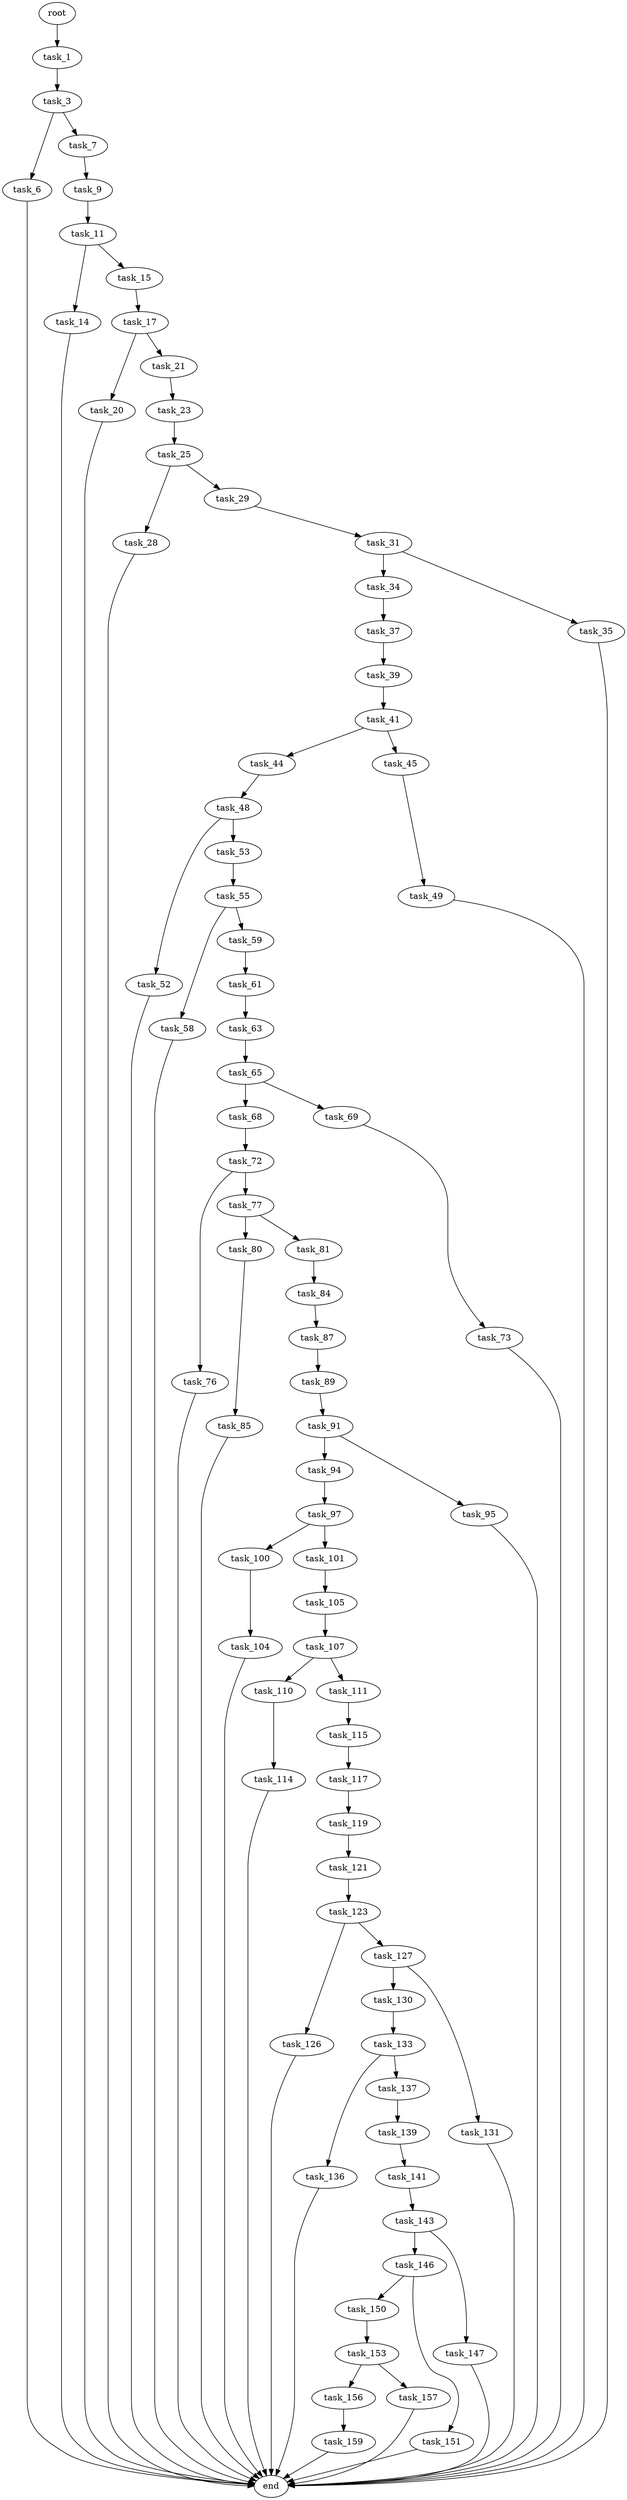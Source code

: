 digraph G {
  root [size="0.000000"];
  task_1 [size="14502888967.000000"];
  task_3 [size="40032736059.000000"];
  task_6 [size="3729173743.000000"];
  task_7 [size="8589934592.000000"];
  task_9 [size="221686428092.000000"];
  task_11 [size="498442081774.000000"];
  task_14 [size="537701575847.000000"];
  task_15 [size="130503466036.000000"];
  task_17 [size="4611345286.000000"];
  task_20 [size="134217728000.000000"];
  task_21 [size="549755813888.000000"];
  task_23 [size="16834745216.000000"];
  task_25 [size="14003947634.000000"];
  task_28 [size="98481815761.000000"];
  task_29 [size="546774555475.000000"];
  task_31 [size="205899885560.000000"];
  task_34 [size="34244099079.000000"];
  task_35 [size="17095668936.000000"];
  task_37 [size="5440643874.000000"];
  task_39 [size="8589934592.000000"];
  task_41 [size="1073741824000.000000"];
  task_44 [size="26920105946.000000"];
  task_45 [size="16160552409.000000"];
  task_48 [size="38821121326.000000"];
  task_49 [size="29419213943.000000"];
  task_52 [size="68719476736.000000"];
  task_53 [size="28991029248.000000"];
  task_55 [size="68719476736.000000"];
  task_58 [size="80442777881.000000"];
  task_59 [size="368293445632.000000"];
  task_61 [size="201165529224.000000"];
  task_63 [size="109294926437.000000"];
  task_65 [size="15027421380.000000"];
  task_68 [size="374634140.000000"];
  task_69 [size="975851356763.000000"];
  task_72 [size="1034710489287.000000"];
  task_73 [size="898134499101.000000"];
  task_76 [size="13299779242.000000"];
  task_77 [size="16895576043.000000"];
  task_80 [size="15866391173.000000"];
  task_81 [size="468933431097.000000"];
  task_84 [size="17464289484.000000"];
  task_85 [size="10156694877.000000"];
  task_87 [size="8409458233.000000"];
  task_89 [size="709743816470.000000"];
  task_91 [size="28991029248.000000"];
  task_94 [size="134217728000.000000"];
  task_95 [size="68719476736.000000"];
  task_97 [size="7484415758.000000"];
  task_100 [size="41353602299.000000"];
  task_101 [size="549755813888.000000"];
  task_104 [size="27962415979.000000"];
  task_105 [size="116990796214.000000"];
  task_107 [size="23103095054.000000"];
  task_110 [size="68719476736.000000"];
  task_111 [size="21870164589.000000"];
  task_114 [size="608509699648.000000"];
  task_115 [size="8589934592.000000"];
  task_117 [size="48434035922.000000"];
  task_119 [size="173025880883.000000"];
  task_121 [size="5010933068.000000"];
  task_123 [size="253880717520.000000"];
  task_126 [size="12200201694.000000"];
  task_127 [size="784696181218.000000"];
  task_130 [size="134217728000.000000"];
  task_131 [size="28991029248.000000"];
  task_133 [size="270068570147.000000"];
  task_136 [size="8589934592.000000"];
  task_137 [size="782757789696.000000"];
  task_139 [size="341905337760.000000"];
  task_141 [size="3876292052.000000"];
  task_143 [size="232496075433.000000"];
  task_146 [size="28991029248.000000"];
  task_147 [size="8589934592.000000"];
  task_150 [size="782757789696.000000"];
  task_151 [size="3697386701.000000"];
  task_153 [size="25681171635.000000"];
  task_156 [size="5539941666.000000"];
  task_157 [size="1163689918614.000000"];
  task_159 [size="782757789696.000000"];
  end [size="0.000000"];

  root -> task_1 [size="1.000000"];
  task_1 -> task_3 [size="301989888.000000"];
  task_3 -> task_6 [size="679477248.000000"];
  task_3 -> task_7 [size="679477248.000000"];
  task_6 -> end [size="1.000000"];
  task_7 -> task_9 [size="33554432.000000"];
  task_9 -> task_11 [size="209715200.000000"];
  task_11 -> task_14 [size="536870912.000000"];
  task_11 -> task_15 [size="536870912.000000"];
  task_14 -> end [size="1.000000"];
  task_15 -> task_17 [size="301989888.000000"];
  task_17 -> task_20 [size="209715200.000000"];
  task_17 -> task_21 [size="209715200.000000"];
  task_20 -> end [size="1.000000"];
  task_21 -> task_23 [size="536870912.000000"];
  task_23 -> task_25 [size="33554432.000000"];
  task_25 -> task_28 [size="301989888.000000"];
  task_25 -> task_29 [size="301989888.000000"];
  task_28 -> end [size="1.000000"];
  task_29 -> task_31 [size="411041792.000000"];
  task_31 -> task_34 [size="411041792.000000"];
  task_31 -> task_35 [size="411041792.000000"];
  task_34 -> task_37 [size="536870912.000000"];
  task_35 -> end [size="1.000000"];
  task_37 -> task_39 [size="134217728.000000"];
  task_39 -> task_41 [size="33554432.000000"];
  task_41 -> task_44 [size="838860800.000000"];
  task_41 -> task_45 [size="838860800.000000"];
  task_44 -> task_48 [size="536870912.000000"];
  task_45 -> task_49 [size="411041792.000000"];
  task_48 -> task_52 [size="679477248.000000"];
  task_48 -> task_53 [size="679477248.000000"];
  task_49 -> end [size="1.000000"];
  task_52 -> end [size="1.000000"];
  task_53 -> task_55 [size="75497472.000000"];
  task_55 -> task_58 [size="134217728.000000"];
  task_55 -> task_59 [size="134217728.000000"];
  task_58 -> end [size="1.000000"];
  task_59 -> task_61 [size="411041792.000000"];
  task_61 -> task_63 [size="301989888.000000"];
  task_63 -> task_65 [size="75497472.000000"];
  task_65 -> task_68 [size="411041792.000000"];
  task_65 -> task_69 [size="411041792.000000"];
  task_68 -> task_72 [size="33554432.000000"];
  task_69 -> task_73 [size="679477248.000000"];
  task_72 -> task_76 [size="679477248.000000"];
  task_72 -> task_77 [size="679477248.000000"];
  task_73 -> end [size="1.000000"];
  task_76 -> end [size="1.000000"];
  task_77 -> task_80 [size="301989888.000000"];
  task_77 -> task_81 [size="301989888.000000"];
  task_80 -> task_85 [size="33554432.000000"];
  task_81 -> task_84 [size="301989888.000000"];
  task_84 -> task_87 [size="679477248.000000"];
  task_85 -> end [size="1.000000"];
  task_87 -> task_89 [size="411041792.000000"];
  task_89 -> task_91 [size="536870912.000000"];
  task_91 -> task_94 [size="75497472.000000"];
  task_91 -> task_95 [size="75497472.000000"];
  task_94 -> task_97 [size="209715200.000000"];
  task_95 -> end [size="1.000000"];
  task_97 -> task_100 [size="838860800.000000"];
  task_97 -> task_101 [size="838860800.000000"];
  task_100 -> task_104 [size="838860800.000000"];
  task_101 -> task_105 [size="536870912.000000"];
  task_104 -> end [size="1.000000"];
  task_105 -> task_107 [size="536870912.000000"];
  task_107 -> task_110 [size="33554432.000000"];
  task_107 -> task_111 [size="33554432.000000"];
  task_110 -> task_114 [size="134217728.000000"];
  task_111 -> task_115 [size="75497472.000000"];
  task_114 -> end [size="1.000000"];
  task_115 -> task_117 [size="33554432.000000"];
  task_117 -> task_119 [size="75497472.000000"];
  task_119 -> task_121 [size="209715200.000000"];
  task_121 -> task_123 [size="536870912.000000"];
  task_123 -> task_126 [size="301989888.000000"];
  task_123 -> task_127 [size="301989888.000000"];
  task_126 -> end [size="1.000000"];
  task_127 -> task_130 [size="536870912.000000"];
  task_127 -> task_131 [size="536870912.000000"];
  task_130 -> task_133 [size="209715200.000000"];
  task_131 -> end [size="1.000000"];
  task_133 -> task_136 [size="209715200.000000"];
  task_133 -> task_137 [size="209715200.000000"];
  task_136 -> end [size="1.000000"];
  task_137 -> task_139 [size="679477248.000000"];
  task_139 -> task_141 [size="301989888.000000"];
  task_141 -> task_143 [size="75497472.000000"];
  task_143 -> task_146 [size="209715200.000000"];
  task_143 -> task_147 [size="209715200.000000"];
  task_146 -> task_150 [size="75497472.000000"];
  task_146 -> task_151 [size="75497472.000000"];
  task_147 -> end [size="1.000000"];
  task_150 -> task_153 [size="679477248.000000"];
  task_151 -> end [size="1.000000"];
  task_153 -> task_156 [size="33554432.000000"];
  task_153 -> task_157 [size="33554432.000000"];
  task_156 -> task_159 [size="411041792.000000"];
  task_157 -> end [size="1.000000"];
  task_159 -> end [size="1.000000"];
}
